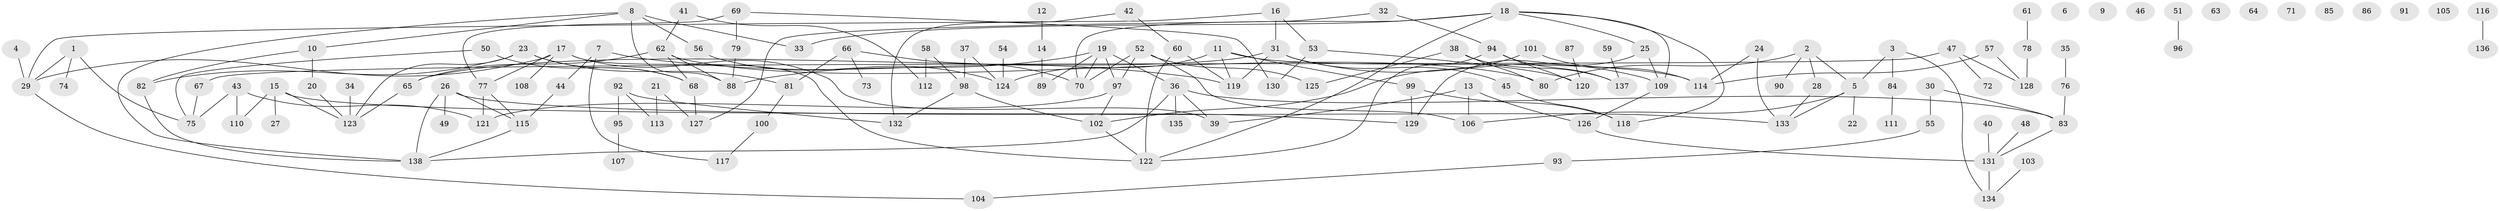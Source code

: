 // coarse degree distribution, {6: 0.0625, 5: 0.07291666666666667, 3: 0.1875, 1: 0.20833333333333334, 4: 0.1875, 0: 0.11458333333333333, 2: 0.14583333333333334, 8: 0.010416666666666666, 7: 0.010416666666666666}
// Generated by graph-tools (version 1.1) at 2025/23/03/03/25 07:23:28]
// undirected, 138 vertices, 173 edges
graph export_dot {
graph [start="1"]
  node [color=gray90,style=filled];
  1;
  2;
  3;
  4;
  5;
  6;
  7;
  8;
  9;
  10;
  11;
  12;
  13;
  14;
  15;
  16;
  17;
  18;
  19;
  20;
  21;
  22;
  23;
  24;
  25;
  26;
  27;
  28;
  29;
  30;
  31;
  32;
  33;
  34;
  35;
  36;
  37;
  38;
  39;
  40;
  41;
  42;
  43;
  44;
  45;
  46;
  47;
  48;
  49;
  50;
  51;
  52;
  53;
  54;
  55;
  56;
  57;
  58;
  59;
  60;
  61;
  62;
  63;
  64;
  65;
  66;
  67;
  68;
  69;
  70;
  71;
  72;
  73;
  74;
  75;
  76;
  77;
  78;
  79;
  80;
  81;
  82;
  83;
  84;
  85;
  86;
  87;
  88;
  89;
  90;
  91;
  92;
  93;
  94;
  95;
  96;
  97;
  98;
  99;
  100;
  101;
  102;
  103;
  104;
  105;
  106;
  107;
  108;
  109;
  110;
  111;
  112;
  113;
  114;
  115;
  116;
  117;
  118;
  119;
  120;
  121;
  122;
  123;
  124;
  125;
  126;
  127;
  128;
  129;
  130;
  131;
  132;
  133;
  134;
  135;
  136;
  137;
  138;
  1 -- 29;
  1 -- 74;
  1 -- 75;
  2 -- 5;
  2 -- 28;
  2 -- 80;
  2 -- 90;
  3 -- 5;
  3 -- 84;
  3 -- 134;
  4 -- 29;
  5 -- 22;
  5 -- 106;
  5 -- 133;
  7 -- 44;
  7 -- 117;
  7 -- 119;
  8 -- 10;
  8 -- 33;
  8 -- 56;
  8 -- 88;
  8 -- 138;
  10 -- 20;
  10 -- 82;
  11 -- 99;
  11 -- 114;
  11 -- 119;
  11 -- 124;
  12 -- 14;
  13 -- 39;
  13 -- 106;
  13 -- 126;
  14 -- 89;
  15 -- 27;
  15 -- 110;
  15 -- 123;
  15 -- 129;
  16 -- 29;
  16 -- 31;
  16 -- 53;
  17 -- 29;
  17 -- 39;
  17 -- 77;
  17 -- 108;
  17 -- 122;
  18 -- 25;
  18 -- 33;
  18 -- 70;
  18 -- 109;
  18 -- 118;
  18 -- 122;
  19 -- 36;
  19 -- 70;
  19 -- 88;
  19 -- 89;
  19 -- 97;
  20 -- 123;
  21 -- 113;
  21 -- 127;
  23 -- 68;
  23 -- 81;
  23 -- 82;
  23 -- 123;
  24 -- 114;
  24 -- 133;
  25 -- 109;
  25 -- 129;
  26 -- 49;
  26 -- 115;
  26 -- 133;
  26 -- 138;
  28 -- 133;
  29 -- 104;
  30 -- 55;
  30 -- 83;
  31 -- 45;
  31 -- 65;
  31 -- 109;
  31 -- 119;
  32 -- 94;
  32 -- 127;
  34 -- 123;
  35 -- 76;
  36 -- 39;
  36 -- 83;
  36 -- 135;
  36 -- 138;
  37 -- 98;
  37 -- 124;
  38 -- 80;
  38 -- 125;
  38 -- 137;
  40 -- 131;
  41 -- 62;
  41 -- 112;
  42 -- 60;
  42 -- 132;
  43 -- 75;
  43 -- 110;
  43 -- 121;
  44 -- 115;
  45 -- 118;
  47 -- 67;
  47 -- 72;
  47 -- 128;
  48 -- 131;
  50 -- 68;
  50 -- 75;
  51 -- 96;
  52 -- 70;
  52 -- 97;
  52 -- 106;
  52 -- 125;
  53 -- 120;
  53 -- 130;
  54 -- 124;
  55 -- 93;
  56 -- 124;
  57 -- 114;
  57 -- 128;
  58 -- 98;
  58 -- 112;
  59 -- 137;
  60 -- 119;
  60 -- 122;
  61 -- 78;
  62 -- 65;
  62 -- 68;
  62 -- 80;
  62 -- 88;
  65 -- 123;
  66 -- 70;
  66 -- 73;
  66 -- 81;
  67 -- 75;
  68 -- 127;
  69 -- 77;
  69 -- 79;
  69 -- 130;
  76 -- 83;
  77 -- 115;
  77 -- 121;
  78 -- 128;
  79 -- 88;
  81 -- 100;
  82 -- 138;
  83 -- 131;
  84 -- 111;
  87 -- 120;
  92 -- 95;
  92 -- 113;
  92 -- 132;
  93 -- 104;
  94 -- 120;
  94 -- 122;
  94 -- 137;
  95 -- 107;
  97 -- 102;
  97 -- 121;
  98 -- 102;
  98 -- 132;
  99 -- 118;
  99 -- 129;
  100 -- 117;
  101 -- 102;
  101 -- 114;
  102 -- 122;
  103 -- 134;
  109 -- 126;
  115 -- 138;
  116 -- 136;
  126 -- 131;
  131 -- 134;
}
